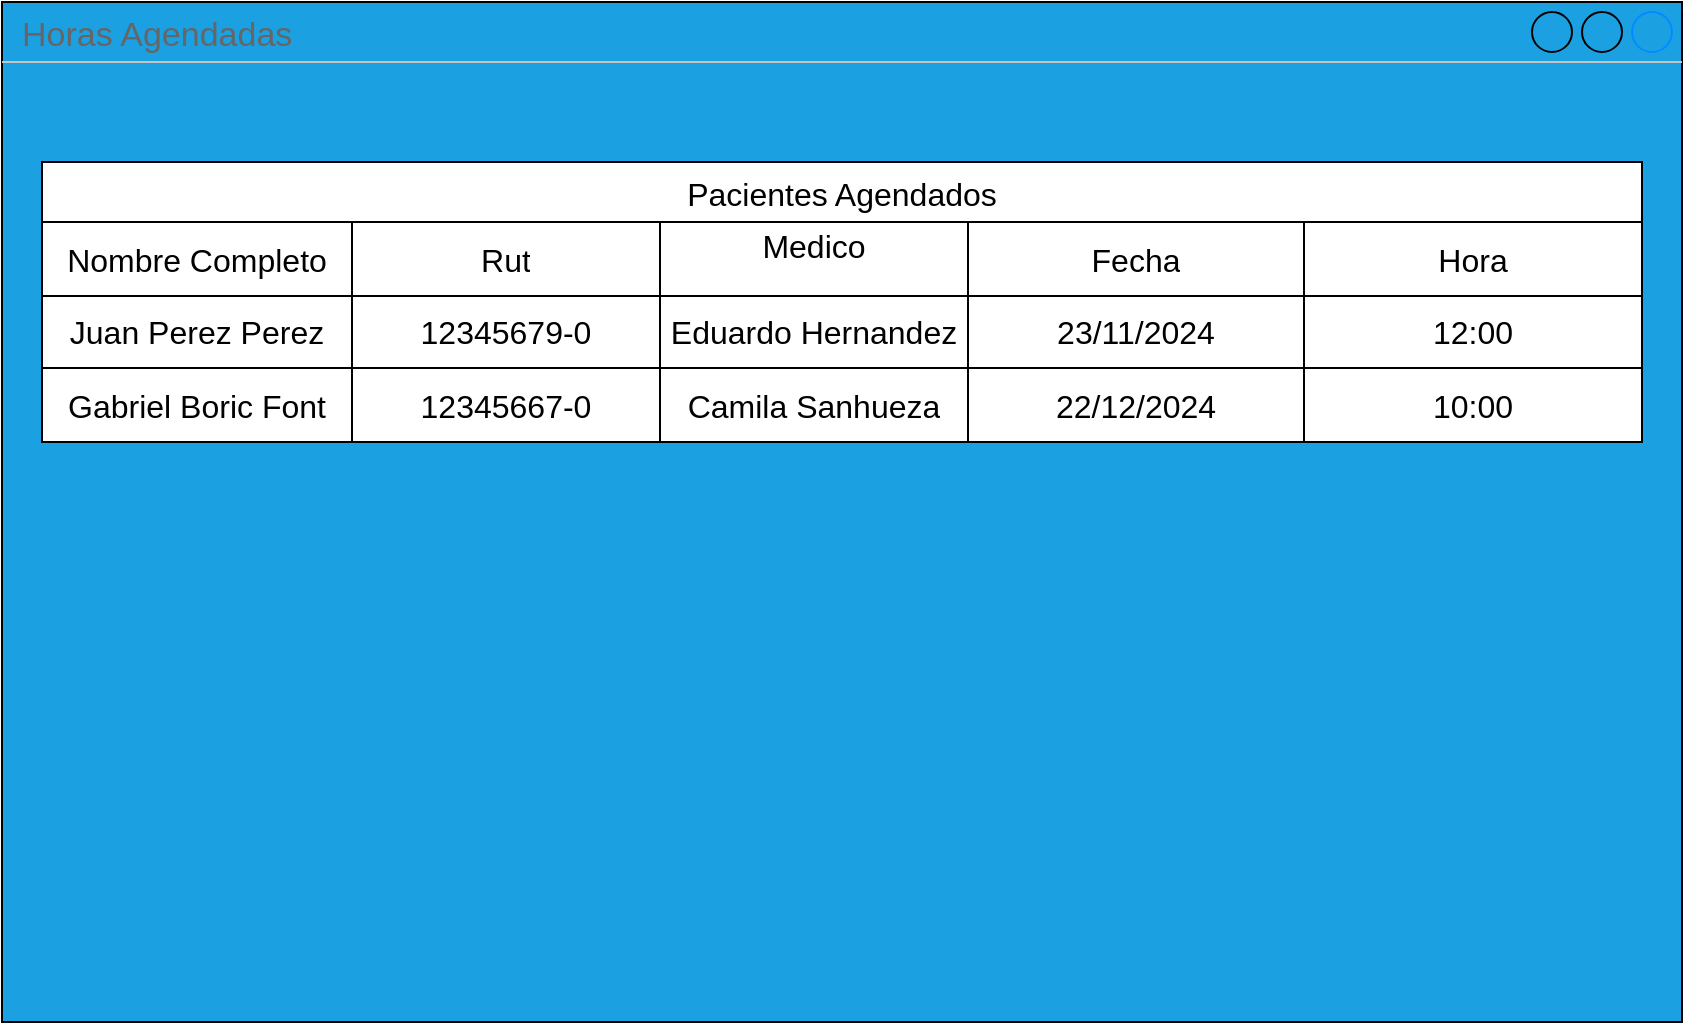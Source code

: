 <mxfile version="24.9.1">
  <diagram name="Página-1" id="t-EvCNGDTb_ckT5m4ODH">
    <mxGraphModel dx="1434" dy="780" grid="1" gridSize="10" guides="1" tooltips="1" connect="1" arrows="1" fold="1" page="1" pageScale="1" pageWidth="827" pageHeight="1169" math="0" shadow="0">
      <root>
        <mxCell id="0" />
        <mxCell id="1" parent="0" />
        <mxCell id="hCl40ZiY0tph0SDlYleX-1" value="Horas Agendadas" style="strokeWidth=1;shadow=0;dashed=0;align=center;html=1;shape=mxgraph.mockup.containers.window;align=left;verticalAlign=top;spacingLeft=8;strokeColor2=#008cff;strokeColor3=#c4c4c4;fontColor=#666666;mainText=;fontSize=17;labelBackgroundColor=none;whiteSpace=wrap;fillColor=#1BA1E2;" parent="1" vertex="1">
          <mxGeometry width="840" height="510" as="geometry" />
        </mxCell>
        <mxCell id="hCl40ZiY0tph0SDlYleX-15" value="" style="rounded=0;whiteSpace=wrap;html=1;" parent="1" vertex="1">
          <mxGeometry x="20" y="100" width="800" height="120" as="geometry" />
        </mxCell>
        <mxCell id="hCl40ZiY0tph0SDlYleX-2" value="Pacientes Agendados" style="shape=table;startSize=30;container=1;collapsible=0;childLayout=tableLayout;strokeColor=default;fontSize=16;" parent="1" vertex="1">
          <mxGeometry x="20" y="80" width="800" height="140" as="geometry" />
        </mxCell>
        <mxCell id="hCl40ZiY0tph0SDlYleX-3" value="" style="shape=tableRow;horizontal=0;startSize=0;swimlaneHead=0;swimlaneBody=0;strokeColor=inherit;top=0;left=0;bottom=0;right=0;collapsible=0;dropTarget=0;fillColor=none;points=[[0,0.5],[1,0.5]];portConstraint=eastwest;fontSize=16;" parent="hCl40ZiY0tph0SDlYleX-2" vertex="1">
          <mxGeometry y="30" width="800" height="37" as="geometry" />
        </mxCell>
        <mxCell id="hCl40ZiY0tph0SDlYleX-19" value="Nombre Completo" style="shape=partialRectangle;html=1;whiteSpace=wrap;connectable=0;strokeColor=inherit;overflow=hidden;fillColor=none;top=0;left=0;bottom=0;right=0;pointerEvents=1;fontSize=16;" parent="hCl40ZiY0tph0SDlYleX-3" vertex="1">
          <mxGeometry width="155" height="37" as="geometry">
            <mxRectangle width="155" height="37" as="alternateBounds" />
          </mxGeometry>
        </mxCell>
        <mxCell id="hCl40ZiY0tph0SDlYleX-4" value="Rut" style="shape=partialRectangle;html=1;whiteSpace=wrap;connectable=0;strokeColor=inherit;overflow=hidden;fillColor=none;top=0;left=0;bottom=0;right=0;pointerEvents=1;fontSize=16;" parent="hCl40ZiY0tph0SDlYleX-3" vertex="1">
          <mxGeometry x="155" width="154" height="37" as="geometry">
            <mxRectangle width="154" height="37" as="alternateBounds" />
          </mxGeometry>
        </mxCell>
        <mxCell id="hCl40ZiY0tph0SDlYleX-5" value="Medico&lt;table&gt;&lt;tbody&gt;&lt;tr&gt;&lt;td&gt;&lt;br&gt;&lt;/td&gt;&lt;td&gt;&lt;br&gt;&lt;/td&gt;&lt;td&gt;&lt;br&gt;&lt;/td&gt;&lt;td&gt;&lt;br&gt;&lt;/td&gt;&lt;td&gt;&lt;br&gt;&lt;/td&gt;&lt;td&gt;&lt;br&gt;&lt;/td&gt;&lt;td&gt;&lt;br&gt;&lt;/td&gt;&lt;/tr&gt;&lt;/tbody&gt;&lt;/table&gt;" style="shape=partialRectangle;html=1;whiteSpace=wrap;connectable=0;strokeColor=inherit;overflow=hidden;fillColor=none;top=0;left=0;bottom=0;right=0;pointerEvents=1;fontSize=16;" parent="hCl40ZiY0tph0SDlYleX-3" vertex="1">
          <mxGeometry x="309" width="154" height="37" as="geometry">
            <mxRectangle width="154" height="37" as="alternateBounds" />
          </mxGeometry>
        </mxCell>
        <mxCell id="hCl40ZiY0tph0SDlYleX-6" value="Fecha" style="shape=partialRectangle;html=1;whiteSpace=wrap;connectable=0;strokeColor=inherit;overflow=hidden;fillColor=none;top=0;left=0;bottom=0;right=0;pointerEvents=1;fontSize=16;" parent="hCl40ZiY0tph0SDlYleX-3" vertex="1">
          <mxGeometry x="463" width="168" height="37" as="geometry">
            <mxRectangle width="168" height="37" as="alternateBounds" />
          </mxGeometry>
        </mxCell>
        <mxCell id="hCl40ZiY0tph0SDlYleX-22" value="Hora" style="shape=partialRectangle;html=1;whiteSpace=wrap;connectable=0;strokeColor=inherit;overflow=hidden;fillColor=none;top=0;left=0;bottom=0;right=0;pointerEvents=1;fontSize=16;" parent="hCl40ZiY0tph0SDlYleX-3" vertex="1">
          <mxGeometry x="631" width="169" height="37" as="geometry">
            <mxRectangle width="169" height="37" as="alternateBounds" />
          </mxGeometry>
        </mxCell>
        <mxCell id="hCl40ZiY0tph0SDlYleX-7" value="" style="shape=tableRow;horizontal=0;startSize=0;swimlaneHead=0;swimlaneBody=0;strokeColor=inherit;top=0;left=0;bottom=0;right=0;collapsible=0;dropTarget=0;fillColor=none;points=[[0,0.5],[1,0.5]];portConstraint=eastwest;fontSize=16;" parent="hCl40ZiY0tph0SDlYleX-2" vertex="1">
          <mxGeometry y="67" width="800" height="36" as="geometry" />
        </mxCell>
        <mxCell id="hCl40ZiY0tph0SDlYleX-20" value="Juan Perez Perez" style="shape=partialRectangle;html=1;whiteSpace=wrap;connectable=0;strokeColor=inherit;overflow=hidden;fillColor=none;top=0;left=0;bottom=0;right=0;pointerEvents=1;fontSize=16;" parent="hCl40ZiY0tph0SDlYleX-7" vertex="1">
          <mxGeometry width="155" height="36" as="geometry">
            <mxRectangle width="155" height="36" as="alternateBounds" />
          </mxGeometry>
        </mxCell>
        <mxCell id="hCl40ZiY0tph0SDlYleX-8" value="12345679-0" style="shape=partialRectangle;html=1;whiteSpace=wrap;connectable=0;strokeColor=inherit;overflow=hidden;fillColor=none;top=0;left=0;bottom=0;right=0;pointerEvents=1;fontSize=16;" parent="hCl40ZiY0tph0SDlYleX-7" vertex="1">
          <mxGeometry x="155" width="154" height="36" as="geometry">
            <mxRectangle width="154" height="36" as="alternateBounds" />
          </mxGeometry>
        </mxCell>
        <mxCell id="hCl40ZiY0tph0SDlYleX-9" value="Eduardo Hernandez" style="shape=partialRectangle;html=1;whiteSpace=wrap;connectable=0;strokeColor=inherit;overflow=hidden;fillColor=none;top=0;left=0;bottom=0;right=0;pointerEvents=1;fontSize=16;" parent="hCl40ZiY0tph0SDlYleX-7" vertex="1">
          <mxGeometry x="309" width="154" height="36" as="geometry">
            <mxRectangle width="154" height="36" as="alternateBounds" />
          </mxGeometry>
        </mxCell>
        <mxCell id="hCl40ZiY0tph0SDlYleX-10" value="23/11/2024" style="shape=partialRectangle;html=1;whiteSpace=wrap;connectable=0;strokeColor=inherit;overflow=hidden;fillColor=none;top=0;left=0;bottom=0;right=0;pointerEvents=1;fontSize=16;" parent="hCl40ZiY0tph0SDlYleX-7" vertex="1">
          <mxGeometry x="463" width="168" height="36" as="geometry">
            <mxRectangle width="168" height="36" as="alternateBounds" />
          </mxGeometry>
        </mxCell>
        <mxCell id="hCl40ZiY0tph0SDlYleX-23" value="12:00" style="shape=partialRectangle;html=1;whiteSpace=wrap;connectable=0;strokeColor=inherit;overflow=hidden;fillColor=none;top=0;left=0;bottom=0;right=0;pointerEvents=1;fontSize=16;" parent="hCl40ZiY0tph0SDlYleX-7" vertex="1">
          <mxGeometry x="631" width="169" height="36" as="geometry">
            <mxRectangle width="169" height="36" as="alternateBounds" />
          </mxGeometry>
        </mxCell>
        <mxCell id="hCl40ZiY0tph0SDlYleX-11" value="" style="shape=tableRow;horizontal=0;startSize=0;swimlaneHead=0;swimlaneBody=0;strokeColor=inherit;top=0;left=0;bottom=0;right=0;collapsible=0;dropTarget=0;fillColor=none;points=[[0,0.5],[1,0.5]];portConstraint=eastwest;fontSize=16;" parent="hCl40ZiY0tph0SDlYleX-2" vertex="1">
          <mxGeometry y="103" width="800" height="37" as="geometry" />
        </mxCell>
        <mxCell id="hCl40ZiY0tph0SDlYleX-21" value="Gabriel Boric Font" style="shape=partialRectangle;html=1;whiteSpace=wrap;connectable=0;strokeColor=inherit;overflow=hidden;fillColor=none;top=0;left=0;bottom=0;right=0;pointerEvents=1;fontSize=16;" parent="hCl40ZiY0tph0SDlYleX-11" vertex="1">
          <mxGeometry width="155" height="37" as="geometry">
            <mxRectangle width="155" height="37" as="alternateBounds" />
          </mxGeometry>
        </mxCell>
        <mxCell id="hCl40ZiY0tph0SDlYleX-12" value="12345667-0" style="shape=partialRectangle;html=1;whiteSpace=wrap;connectable=0;strokeColor=inherit;overflow=hidden;fillColor=none;top=0;left=0;bottom=0;right=0;pointerEvents=1;fontSize=16;" parent="hCl40ZiY0tph0SDlYleX-11" vertex="1">
          <mxGeometry x="155" width="154" height="37" as="geometry">
            <mxRectangle width="154" height="37" as="alternateBounds" />
          </mxGeometry>
        </mxCell>
        <mxCell id="hCl40ZiY0tph0SDlYleX-13" value="Camila Sanhueza" style="shape=partialRectangle;html=1;whiteSpace=wrap;connectable=0;strokeColor=inherit;overflow=hidden;fillColor=none;top=0;left=0;bottom=0;right=0;pointerEvents=1;fontSize=16;" parent="hCl40ZiY0tph0SDlYleX-11" vertex="1">
          <mxGeometry x="309" width="154" height="37" as="geometry">
            <mxRectangle width="154" height="37" as="alternateBounds" />
          </mxGeometry>
        </mxCell>
        <mxCell id="hCl40ZiY0tph0SDlYleX-14" value="22/12/2024" style="shape=partialRectangle;html=1;whiteSpace=wrap;connectable=0;strokeColor=inherit;overflow=hidden;fillColor=none;top=0;left=0;bottom=0;right=0;pointerEvents=1;fontSize=16;" parent="hCl40ZiY0tph0SDlYleX-11" vertex="1">
          <mxGeometry x="463" width="168" height="37" as="geometry">
            <mxRectangle width="168" height="37" as="alternateBounds" />
          </mxGeometry>
        </mxCell>
        <mxCell id="hCl40ZiY0tph0SDlYleX-24" value="10:00" style="shape=partialRectangle;html=1;whiteSpace=wrap;connectable=0;strokeColor=inherit;overflow=hidden;fillColor=none;top=0;left=0;bottom=0;right=0;pointerEvents=1;fontSize=16;" parent="hCl40ZiY0tph0SDlYleX-11" vertex="1">
          <mxGeometry x="631" width="169" height="37" as="geometry">
            <mxRectangle width="169" height="37" as="alternateBounds" />
          </mxGeometry>
        </mxCell>
      </root>
    </mxGraphModel>
  </diagram>
</mxfile>
